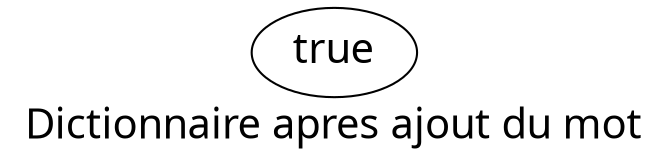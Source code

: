 digraph G {   label = "Dictionnaire apres ajout du mot" 
graph [ fontname=fixed, fontsize = 20];node [ fontname=fixed, fontsize = 20];edge [ fontname=fixed, fontsize = 20];94084712729280 [label="true" ] ;

 }
